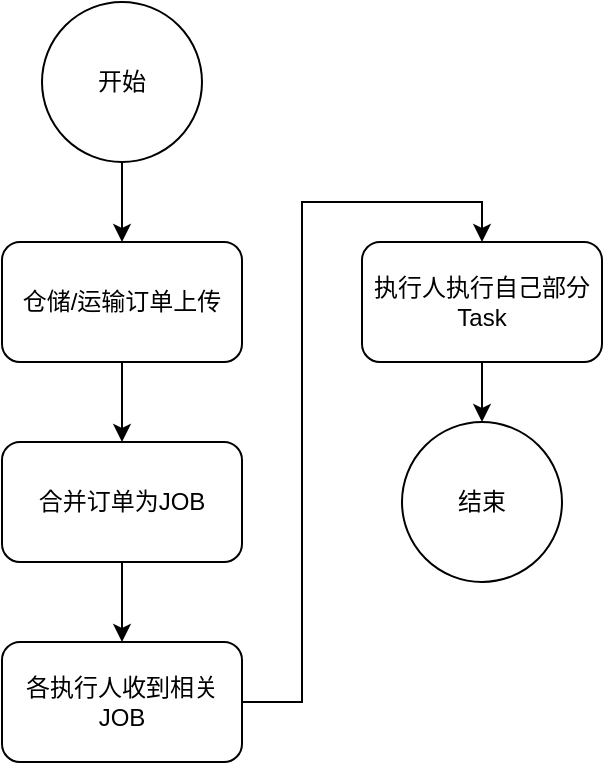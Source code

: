 <mxfile version="17.4.0" type="github">
  <diagram id="YcWkdc3Y5TRICu1kuLH6" name="Page-1">
    <mxGraphModel dx="788" dy="411" grid="1" gridSize="10" guides="1" tooltips="1" connect="1" arrows="1" fold="1" page="1" pageScale="1" pageWidth="827" pageHeight="1169" math="0" shadow="0">
      <root>
        <mxCell id="0" />
        <mxCell id="1" parent="0" />
        <mxCell id="4x42rTsJrZFUKqrQ-v9c-3" style="edgeStyle=orthogonalEdgeStyle;rounded=0;orthogonalLoop=1;jettySize=auto;html=1;exitX=0.5;exitY=1;exitDx=0;exitDy=0;" edge="1" parent="1" source="4x42rTsJrZFUKqrQ-v9c-1" target="4x42rTsJrZFUKqrQ-v9c-2">
          <mxGeometry relative="1" as="geometry" />
        </mxCell>
        <mxCell id="4x42rTsJrZFUKqrQ-v9c-1" value="开始" style="ellipse;whiteSpace=wrap;html=1;aspect=fixed;" vertex="1" parent="1">
          <mxGeometry x="270" y="80" width="80" height="80" as="geometry" />
        </mxCell>
        <mxCell id="4x42rTsJrZFUKqrQ-v9c-5" style="edgeStyle=orthogonalEdgeStyle;rounded=0;orthogonalLoop=1;jettySize=auto;html=1;exitX=0.5;exitY=1;exitDx=0;exitDy=0;entryX=0.5;entryY=0;entryDx=0;entryDy=0;" edge="1" parent="1" source="4x42rTsJrZFUKqrQ-v9c-2" target="4x42rTsJrZFUKqrQ-v9c-4">
          <mxGeometry relative="1" as="geometry" />
        </mxCell>
        <mxCell id="4x42rTsJrZFUKqrQ-v9c-2" value="仓储/运输订单上传" style="rounded=1;whiteSpace=wrap;html=1;" vertex="1" parent="1">
          <mxGeometry x="250" y="200" width="120" height="60" as="geometry" />
        </mxCell>
        <mxCell id="4x42rTsJrZFUKqrQ-v9c-7" style="edgeStyle=orthogonalEdgeStyle;rounded=0;orthogonalLoop=1;jettySize=auto;html=1;exitX=0.5;exitY=1;exitDx=0;exitDy=0;entryX=0.5;entryY=0;entryDx=0;entryDy=0;" edge="1" parent="1" source="4x42rTsJrZFUKqrQ-v9c-4" target="4x42rTsJrZFUKqrQ-v9c-6">
          <mxGeometry relative="1" as="geometry" />
        </mxCell>
        <mxCell id="4x42rTsJrZFUKqrQ-v9c-4" value="合并订单为JOB" style="rounded=1;whiteSpace=wrap;html=1;" vertex="1" parent="1">
          <mxGeometry x="250" y="300" width="120" height="60" as="geometry" />
        </mxCell>
        <mxCell id="4x42rTsJrZFUKqrQ-v9c-9" style="edgeStyle=orthogonalEdgeStyle;rounded=0;orthogonalLoop=1;jettySize=auto;html=1;exitX=1;exitY=0.5;exitDx=0;exitDy=0;entryX=0.5;entryY=0;entryDx=0;entryDy=0;" edge="1" parent="1" source="4x42rTsJrZFUKqrQ-v9c-6" target="4x42rTsJrZFUKqrQ-v9c-8">
          <mxGeometry relative="1" as="geometry" />
        </mxCell>
        <mxCell id="4x42rTsJrZFUKqrQ-v9c-6" value="各执行人收到相关JOB" style="rounded=1;whiteSpace=wrap;html=1;" vertex="1" parent="1">
          <mxGeometry x="250" y="400" width="120" height="60" as="geometry" />
        </mxCell>
        <mxCell id="4x42rTsJrZFUKqrQ-v9c-11" style="edgeStyle=orthogonalEdgeStyle;rounded=0;orthogonalLoop=1;jettySize=auto;html=1;exitX=0.5;exitY=1;exitDx=0;exitDy=0;entryX=0.5;entryY=0;entryDx=0;entryDy=0;" edge="1" parent="1" source="4x42rTsJrZFUKqrQ-v9c-8" target="4x42rTsJrZFUKqrQ-v9c-12">
          <mxGeometry relative="1" as="geometry">
            <mxPoint x="490" y="300" as="targetPoint" />
          </mxGeometry>
        </mxCell>
        <mxCell id="4x42rTsJrZFUKqrQ-v9c-8" value="执行人执行自己部分Task" style="rounded=1;whiteSpace=wrap;html=1;" vertex="1" parent="1">
          <mxGeometry x="430" y="200" width="120" height="60" as="geometry" />
        </mxCell>
        <mxCell id="4x42rTsJrZFUKqrQ-v9c-12" value="结束" style="ellipse;whiteSpace=wrap;html=1;aspect=fixed;" vertex="1" parent="1">
          <mxGeometry x="450" y="290" width="80" height="80" as="geometry" />
        </mxCell>
      </root>
    </mxGraphModel>
  </diagram>
</mxfile>
